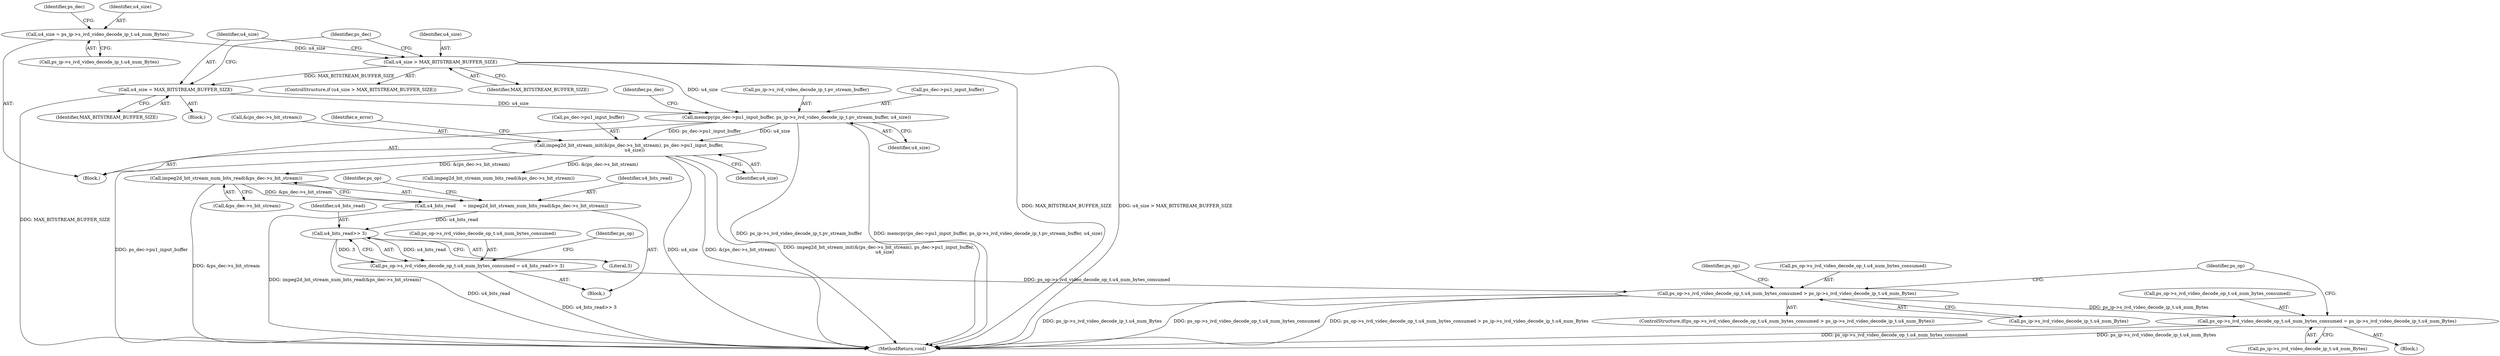 digraph "0_Android_bef16671c891e16f25a7b174bc528eea109357be_0@API" {
"1000305" [label="(Call,impeg2d_bit_stream_num_bits_read(&ps_dec->s_bit_stream))"];
"1000147" [label="(Call,impeg2d_bit_stream_init(&(ps_dec->s_bit_stream), ps_dec->pu1_input_buffer,\n        u4_size))"];
"1000137" [label="(Call,memcpy(ps_dec->pu1_input_buffer, ps_ip->s_ivd_video_decode_ip_t.pv_stream_buffer, u4_size))"];
"1000134" [label="(Call,u4_size = MAX_BITSTREAM_BUFFER_SIZE)"];
"1000130" [label="(Call,u4_size > MAX_BITSTREAM_BUFFER_SIZE)"];
"1000110" [label="(Call,u4_size = ps_ip->s_ivd_video_decode_ip_t.u4_num_Bytes)"];
"1000303" [label="(Call,u4_bits_read     = impeg2d_bit_stream_num_bits_read(&ps_dec->s_bit_stream))"];
"1000316" [label="(Call,u4_bits_read>> 3)"];
"1000310" [label="(Call,ps_op->s_ivd_video_decode_op_t.u4_num_bytes_consumed = u4_bits_read>> 3)"];
"1000320" [label="(Call,ps_op->s_ivd_video_decode_op_t.u4_num_bytes_consumed > ps_ip->s_ivd_video_decode_ip_t.u4_num_Bytes)"];
"1000332" [label="(Call,ps_op->s_ivd_video_decode_op_t.u4_num_bytes_consumed = ps_ip->s_ivd_video_decode_ip_t.u4_num_Bytes)"];
"1000369" [label="(MethodReturn,void)"];
"1000320" [label="(Call,ps_op->s_ivd_video_decode_op_t.u4_num_bytes_consumed > ps_ip->s_ivd_video_decode_ip_t.u4_num_Bytes)"];
"1000321" [label="(Call,ps_op->s_ivd_video_decode_op_t.u4_num_bytes_consumed)"];
"1000141" [label="(Call,ps_ip->s_ivd_video_decode_ip_t.pv_stream_buffer)"];
"1000138" [label="(Call,ps_dec->pu1_input_buffer)"];
"1000323" [label="(Identifier,ps_op)"];
"1000110" [label="(Call,u4_size = ps_ip->s_ivd_video_decode_ip_t.u4_num_Bytes)"];
"1000156" [label="(Block,)"];
"1000316" [label="(Call,u4_bits_read>> 3)"];
"1000155" [label="(Identifier,u4_size)"];
"1000118" [label="(Identifier,ps_dec)"];
"1000136" [label="(Identifier,MAX_BITSTREAM_BUFFER_SIZE)"];
"1000319" [label="(ControlStructure,if(ps_op->s_ivd_video_decode_op_t.u4_num_bytes_consumed > ps_ip->s_ivd_video_decode_ip_t.u4_num_Bytes))"];
"1000332" [label="(Call,ps_op->s_ivd_video_decode_op_t.u4_num_bytes_consumed = ps_ip->s_ivd_video_decode_ip_t.u4_num_Bytes)"];
"1000135" [label="(Identifier,u4_size)"];
"1000129" [label="(ControlStructure,if (u4_size > MAX_BITSTREAM_BUFFER_SIZE))"];
"1000346" [label="(Identifier,ps_op)"];
"1000150" [label="(Identifier,ps_dec)"];
"1000317" [label="(Identifier,u4_bits_read)"];
"1000147" [label="(Call,impeg2d_bit_stream_init(&(ps_dec->s_bit_stream), ps_dec->pu1_input_buffer,\n        u4_size))"];
"1000160" [label="(Identifier,e_error)"];
"1000111" [label="(Identifier,u4_size)"];
"1000311" [label="(Call,ps_op->s_ivd_video_decode_op_t.u4_num_bytes_consumed)"];
"1000106" [label="(Block,)"];
"1000310" [label="(Call,ps_op->s_ivd_video_decode_op_t.u4_num_bytes_consumed = u4_bits_read>> 3)"];
"1000112" [label="(Call,ps_ip->s_ivd_video_decode_ip_t.u4_num_Bytes)"];
"1000131" [label="(Identifier,u4_size)"];
"1000331" [label="(Block,)"];
"1000133" [label="(Block,)"];
"1000134" [label="(Call,u4_size = MAX_BITSTREAM_BUFFER_SIZE)"];
"1000313" [label="(Identifier,ps_op)"];
"1000305" [label="(Call,impeg2d_bit_stream_num_bits_read(&ps_dec->s_bit_stream))"];
"1000152" [label="(Call,ps_dec->pu1_input_buffer)"];
"1000326" [label="(Call,ps_ip->s_ivd_video_decode_ip_t.u4_num_Bytes)"];
"1000303" [label="(Call,u4_bits_read     = impeg2d_bit_stream_num_bits_read(&ps_dec->s_bit_stream))"];
"1000304" [label="(Identifier,u4_bits_read)"];
"1000132" [label="(Identifier,MAX_BITSTREAM_BUFFER_SIZE)"];
"1000333" [label="(Call,ps_op->s_ivd_video_decode_op_t.u4_num_bytes_consumed)"];
"1000306" [label="(Call,&ps_dec->s_bit_stream)"];
"1000139" [label="(Identifier,ps_dec)"];
"1000318" [label="(Literal,3)"];
"1000137" [label="(Call,memcpy(ps_dec->pu1_input_buffer, ps_ip->s_ivd_video_decode_ip_t.pv_stream_buffer, u4_size))"];
"1000148" [label="(Call,&(ps_dec->s_bit_stream))"];
"1000146" [label="(Identifier,u4_size)"];
"1000130" [label="(Call,u4_size > MAX_BITSTREAM_BUFFER_SIZE)"];
"1000338" [label="(Call,ps_ip->s_ivd_video_decode_ip_t.u4_num_Bytes)"];
"1000335" [label="(Identifier,ps_op)"];
"1000179" [label="(Call,impeg2d_bit_stream_num_bits_read(&ps_dec->s_bit_stream))"];
"1000305" -> "1000303"  [label="AST: "];
"1000305" -> "1000306"  [label="CFG: "];
"1000306" -> "1000305"  [label="AST: "];
"1000303" -> "1000305"  [label="CFG: "];
"1000305" -> "1000369"  [label="DDG: &ps_dec->s_bit_stream"];
"1000305" -> "1000303"  [label="DDG: &ps_dec->s_bit_stream"];
"1000147" -> "1000305"  [label="DDG: &(ps_dec->s_bit_stream)"];
"1000147" -> "1000106"  [label="AST: "];
"1000147" -> "1000155"  [label="CFG: "];
"1000148" -> "1000147"  [label="AST: "];
"1000152" -> "1000147"  [label="AST: "];
"1000155" -> "1000147"  [label="AST: "];
"1000160" -> "1000147"  [label="CFG: "];
"1000147" -> "1000369"  [label="DDG: ps_dec->pu1_input_buffer"];
"1000147" -> "1000369"  [label="DDG: u4_size"];
"1000147" -> "1000369"  [label="DDG: &(ps_dec->s_bit_stream)"];
"1000147" -> "1000369"  [label="DDG: impeg2d_bit_stream_init(&(ps_dec->s_bit_stream), ps_dec->pu1_input_buffer,\n        u4_size)"];
"1000137" -> "1000147"  [label="DDG: ps_dec->pu1_input_buffer"];
"1000137" -> "1000147"  [label="DDG: u4_size"];
"1000147" -> "1000179"  [label="DDG: &(ps_dec->s_bit_stream)"];
"1000137" -> "1000106"  [label="AST: "];
"1000137" -> "1000146"  [label="CFG: "];
"1000138" -> "1000137"  [label="AST: "];
"1000141" -> "1000137"  [label="AST: "];
"1000146" -> "1000137"  [label="AST: "];
"1000150" -> "1000137"  [label="CFG: "];
"1000137" -> "1000369"  [label="DDG: ps_ip->s_ivd_video_decode_ip_t.pv_stream_buffer"];
"1000137" -> "1000369"  [label="DDG: memcpy(ps_dec->pu1_input_buffer, ps_ip->s_ivd_video_decode_ip_t.pv_stream_buffer, u4_size)"];
"1000134" -> "1000137"  [label="DDG: u4_size"];
"1000130" -> "1000137"  [label="DDG: u4_size"];
"1000134" -> "1000133"  [label="AST: "];
"1000134" -> "1000136"  [label="CFG: "];
"1000135" -> "1000134"  [label="AST: "];
"1000136" -> "1000134"  [label="AST: "];
"1000139" -> "1000134"  [label="CFG: "];
"1000134" -> "1000369"  [label="DDG: MAX_BITSTREAM_BUFFER_SIZE"];
"1000130" -> "1000134"  [label="DDG: MAX_BITSTREAM_BUFFER_SIZE"];
"1000130" -> "1000129"  [label="AST: "];
"1000130" -> "1000132"  [label="CFG: "];
"1000131" -> "1000130"  [label="AST: "];
"1000132" -> "1000130"  [label="AST: "];
"1000135" -> "1000130"  [label="CFG: "];
"1000139" -> "1000130"  [label="CFG: "];
"1000130" -> "1000369"  [label="DDG: u4_size > MAX_BITSTREAM_BUFFER_SIZE"];
"1000130" -> "1000369"  [label="DDG: MAX_BITSTREAM_BUFFER_SIZE"];
"1000110" -> "1000130"  [label="DDG: u4_size"];
"1000110" -> "1000106"  [label="AST: "];
"1000110" -> "1000112"  [label="CFG: "];
"1000111" -> "1000110"  [label="AST: "];
"1000112" -> "1000110"  [label="AST: "];
"1000118" -> "1000110"  [label="CFG: "];
"1000303" -> "1000156"  [label="AST: "];
"1000304" -> "1000303"  [label="AST: "];
"1000313" -> "1000303"  [label="CFG: "];
"1000303" -> "1000369"  [label="DDG: impeg2d_bit_stream_num_bits_read(&ps_dec->s_bit_stream)"];
"1000303" -> "1000316"  [label="DDG: u4_bits_read"];
"1000316" -> "1000310"  [label="AST: "];
"1000316" -> "1000318"  [label="CFG: "];
"1000317" -> "1000316"  [label="AST: "];
"1000318" -> "1000316"  [label="AST: "];
"1000310" -> "1000316"  [label="CFG: "];
"1000316" -> "1000369"  [label="DDG: u4_bits_read"];
"1000316" -> "1000310"  [label="DDG: u4_bits_read"];
"1000316" -> "1000310"  [label="DDG: 3"];
"1000310" -> "1000156"  [label="AST: "];
"1000311" -> "1000310"  [label="AST: "];
"1000323" -> "1000310"  [label="CFG: "];
"1000310" -> "1000369"  [label="DDG: u4_bits_read>> 3"];
"1000310" -> "1000320"  [label="DDG: ps_op->s_ivd_video_decode_op_t.u4_num_bytes_consumed"];
"1000320" -> "1000319"  [label="AST: "];
"1000320" -> "1000326"  [label="CFG: "];
"1000321" -> "1000320"  [label="AST: "];
"1000326" -> "1000320"  [label="AST: "];
"1000335" -> "1000320"  [label="CFG: "];
"1000346" -> "1000320"  [label="CFG: "];
"1000320" -> "1000369"  [label="DDG: ps_ip->s_ivd_video_decode_ip_t.u4_num_Bytes"];
"1000320" -> "1000369"  [label="DDG: ps_op->s_ivd_video_decode_op_t.u4_num_bytes_consumed"];
"1000320" -> "1000369"  [label="DDG: ps_op->s_ivd_video_decode_op_t.u4_num_bytes_consumed > ps_ip->s_ivd_video_decode_ip_t.u4_num_Bytes"];
"1000320" -> "1000332"  [label="DDG: ps_ip->s_ivd_video_decode_ip_t.u4_num_Bytes"];
"1000332" -> "1000331"  [label="AST: "];
"1000332" -> "1000338"  [label="CFG: "];
"1000333" -> "1000332"  [label="AST: "];
"1000338" -> "1000332"  [label="AST: "];
"1000346" -> "1000332"  [label="CFG: "];
"1000332" -> "1000369"  [label="DDG: ps_op->s_ivd_video_decode_op_t.u4_num_bytes_consumed"];
"1000332" -> "1000369"  [label="DDG: ps_ip->s_ivd_video_decode_ip_t.u4_num_Bytes"];
}
